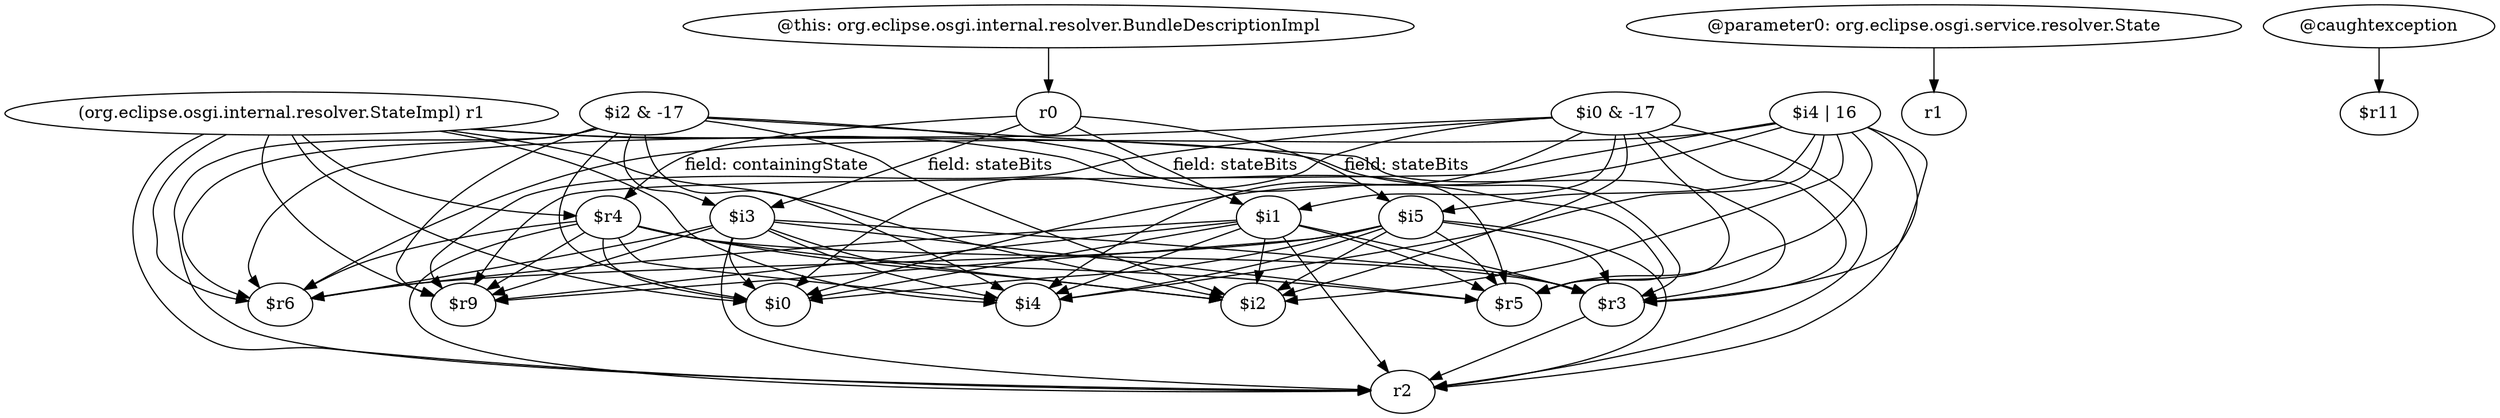 digraph g {
0[label="$i3"]
1[label="$r6"]
0->1[label=""]
2[label="$i2 & -17"]
3[label="$i0"]
2->3[label=""]
4[label="(org.eclipse.osgi.internal.resolver.StateImpl) r1"]
5[label="$r4"]
4->5[label=""]
6[label="$i5"]
6->3[label=""]
7[label="$r3"]
2->7[label=""]
6->7[label=""]
8[label="r0"]
8->5[label="field: containingState"]
9[label="r2"]
6->9[label=""]
0->9[label=""]
2->1[label=""]
2->9[label=""]
8->0[label="field: stateBits"]
4->1[label=""]
10[label="$r9"]
5->10[label=""]
11[label="$i4 | 16"]
11->1[label=""]
4->9[label=""]
11->6[label=""]
12[label="$i1"]
12->10[label=""]
4->7[label=""]
13[label="$i2"]
11->13[label=""]
14[label="$r5"]
11->14[label=""]
5->1[label=""]
6->1[label=""]
15[label="$i0 & -17"]
15->10[label=""]
15->14[label=""]
12->14[label=""]
12->13[label=""]
16[label="$i4"]
2->16[label=""]
4->16[label=""]
0->16[label=""]
15->13[label=""]
8->12[label="field: stateBits"]
0->7[label=""]
5->16[label=""]
6->10[label=""]
2->0[label=""]
5->7[label=""]
17[label="@this: org.eclipse.osgi.internal.resolver.BundleDescriptionImpl"]
17->8[label=""]
12->16[label=""]
0->10[label=""]
6->14[label=""]
2->13[label=""]
11->3[label=""]
4->13[label=""]
2->14[label=""]
6->13[label=""]
4->14[label=""]
7->9[label=""]
8->6[label="field: stateBits"]
5->9[label=""]
15->16[label=""]
12->7[label=""]
0->13[label=""]
2->10[label=""]
15->7[label=""]
0->14[label=""]
4->10[label=""]
11->9[label=""]
18[label="@parameter0: org.eclipse.osgi.service.resolver.State"]
19[label="r1"]
18->19[label=""]
5->3[label=""]
5->14[label=""]
4->3[label=""]
20[label="@caughtexception"]
21[label="$r11"]
20->21[label=""]
5->13[label=""]
11->10[label=""]
12->9[label=""]
12->3[label=""]
15->3[label=""]
0->3[label=""]
15->9[label=""]
11->7[label=""]
6->16[label=""]
15->12[label=""]
15->1[label=""]
11->16[label=""]
12->1[label=""]
}